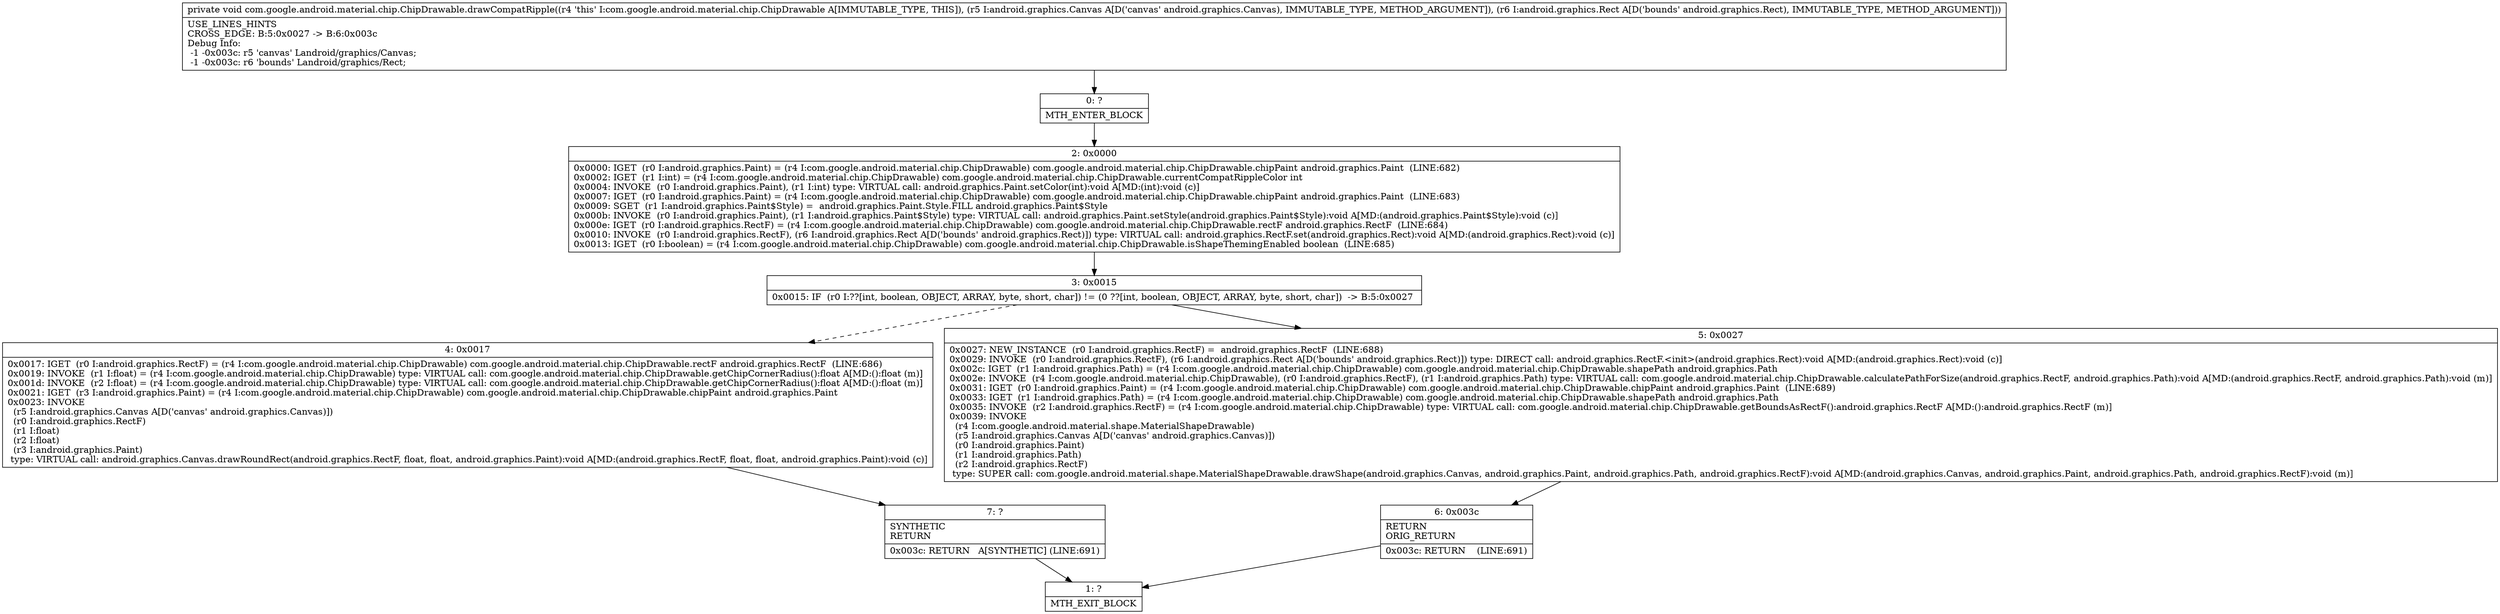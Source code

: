 digraph "CFG forcom.google.android.material.chip.ChipDrawable.drawCompatRipple(Landroid\/graphics\/Canvas;Landroid\/graphics\/Rect;)V" {
Node_0 [shape=record,label="{0\:\ ?|MTH_ENTER_BLOCK\l}"];
Node_2 [shape=record,label="{2\:\ 0x0000|0x0000: IGET  (r0 I:android.graphics.Paint) = (r4 I:com.google.android.material.chip.ChipDrawable) com.google.android.material.chip.ChipDrawable.chipPaint android.graphics.Paint  (LINE:682)\l0x0002: IGET  (r1 I:int) = (r4 I:com.google.android.material.chip.ChipDrawable) com.google.android.material.chip.ChipDrawable.currentCompatRippleColor int \l0x0004: INVOKE  (r0 I:android.graphics.Paint), (r1 I:int) type: VIRTUAL call: android.graphics.Paint.setColor(int):void A[MD:(int):void (c)]\l0x0007: IGET  (r0 I:android.graphics.Paint) = (r4 I:com.google.android.material.chip.ChipDrawable) com.google.android.material.chip.ChipDrawable.chipPaint android.graphics.Paint  (LINE:683)\l0x0009: SGET  (r1 I:android.graphics.Paint$Style) =  android.graphics.Paint.Style.FILL android.graphics.Paint$Style \l0x000b: INVOKE  (r0 I:android.graphics.Paint), (r1 I:android.graphics.Paint$Style) type: VIRTUAL call: android.graphics.Paint.setStyle(android.graphics.Paint$Style):void A[MD:(android.graphics.Paint$Style):void (c)]\l0x000e: IGET  (r0 I:android.graphics.RectF) = (r4 I:com.google.android.material.chip.ChipDrawable) com.google.android.material.chip.ChipDrawable.rectF android.graphics.RectF  (LINE:684)\l0x0010: INVOKE  (r0 I:android.graphics.RectF), (r6 I:android.graphics.Rect A[D('bounds' android.graphics.Rect)]) type: VIRTUAL call: android.graphics.RectF.set(android.graphics.Rect):void A[MD:(android.graphics.Rect):void (c)]\l0x0013: IGET  (r0 I:boolean) = (r4 I:com.google.android.material.chip.ChipDrawable) com.google.android.material.chip.ChipDrawable.isShapeThemingEnabled boolean  (LINE:685)\l}"];
Node_3 [shape=record,label="{3\:\ 0x0015|0x0015: IF  (r0 I:??[int, boolean, OBJECT, ARRAY, byte, short, char]) != (0 ??[int, boolean, OBJECT, ARRAY, byte, short, char])  \-\> B:5:0x0027 \l}"];
Node_4 [shape=record,label="{4\:\ 0x0017|0x0017: IGET  (r0 I:android.graphics.RectF) = (r4 I:com.google.android.material.chip.ChipDrawable) com.google.android.material.chip.ChipDrawable.rectF android.graphics.RectF  (LINE:686)\l0x0019: INVOKE  (r1 I:float) = (r4 I:com.google.android.material.chip.ChipDrawable) type: VIRTUAL call: com.google.android.material.chip.ChipDrawable.getChipCornerRadius():float A[MD:():float (m)]\l0x001d: INVOKE  (r2 I:float) = (r4 I:com.google.android.material.chip.ChipDrawable) type: VIRTUAL call: com.google.android.material.chip.ChipDrawable.getChipCornerRadius():float A[MD:():float (m)]\l0x0021: IGET  (r3 I:android.graphics.Paint) = (r4 I:com.google.android.material.chip.ChipDrawable) com.google.android.material.chip.ChipDrawable.chipPaint android.graphics.Paint \l0x0023: INVOKE  \l  (r5 I:android.graphics.Canvas A[D('canvas' android.graphics.Canvas)])\l  (r0 I:android.graphics.RectF)\l  (r1 I:float)\l  (r2 I:float)\l  (r3 I:android.graphics.Paint)\l type: VIRTUAL call: android.graphics.Canvas.drawRoundRect(android.graphics.RectF, float, float, android.graphics.Paint):void A[MD:(android.graphics.RectF, float, float, android.graphics.Paint):void (c)]\l}"];
Node_7 [shape=record,label="{7\:\ ?|SYNTHETIC\lRETURN\l|0x003c: RETURN   A[SYNTHETIC] (LINE:691)\l}"];
Node_1 [shape=record,label="{1\:\ ?|MTH_EXIT_BLOCK\l}"];
Node_5 [shape=record,label="{5\:\ 0x0027|0x0027: NEW_INSTANCE  (r0 I:android.graphics.RectF) =  android.graphics.RectF  (LINE:688)\l0x0029: INVOKE  (r0 I:android.graphics.RectF), (r6 I:android.graphics.Rect A[D('bounds' android.graphics.Rect)]) type: DIRECT call: android.graphics.RectF.\<init\>(android.graphics.Rect):void A[MD:(android.graphics.Rect):void (c)]\l0x002c: IGET  (r1 I:android.graphics.Path) = (r4 I:com.google.android.material.chip.ChipDrawable) com.google.android.material.chip.ChipDrawable.shapePath android.graphics.Path \l0x002e: INVOKE  (r4 I:com.google.android.material.chip.ChipDrawable), (r0 I:android.graphics.RectF), (r1 I:android.graphics.Path) type: VIRTUAL call: com.google.android.material.chip.ChipDrawable.calculatePathForSize(android.graphics.RectF, android.graphics.Path):void A[MD:(android.graphics.RectF, android.graphics.Path):void (m)]\l0x0031: IGET  (r0 I:android.graphics.Paint) = (r4 I:com.google.android.material.chip.ChipDrawable) com.google.android.material.chip.ChipDrawable.chipPaint android.graphics.Paint  (LINE:689)\l0x0033: IGET  (r1 I:android.graphics.Path) = (r4 I:com.google.android.material.chip.ChipDrawable) com.google.android.material.chip.ChipDrawable.shapePath android.graphics.Path \l0x0035: INVOKE  (r2 I:android.graphics.RectF) = (r4 I:com.google.android.material.chip.ChipDrawable) type: VIRTUAL call: com.google.android.material.chip.ChipDrawable.getBoundsAsRectF():android.graphics.RectF A[MD:():android.graphics.RectF (m)]\l0x0039: INVOKE  \l  (r4 I:com.google.android.material.shape.MaterialShapeDrawable)\l  (r5 I:android.graphics.Canvas A[D('canvas' android.graphics.Canvas)])\l  (r0 I:android.graphics.Paint)\l  (r1 I:android.graphics.Path)\l  (r2 I:android.graphics.RectF)\l type: SUPER call: com.google.android.material.shape.MaterialShapeDrawable.drawShape(android.graphics.Canvas, android.graphics.Paint, android.graphics.Path, android.graphics.RectF):void A[MD:(android.graphics.Canvas, android.graphics.Paint, android.graphics.Path, android.graphics.RectF):void (m)]\l}"];
Node_6 [shape=record,label="{6\:\ 0x003c|RETURN\lORIG_RETURN\l|0x003c: RETURN    (LINE:691)\l}"];
MethodNode[shape=record,label="{private void com.google.android.material.chip.ChipDrawable.drawCompatRipple((r4 'this' I:com.google.android.material.chip.ChipDrawable A[IMMUTABLE_TYPE, THIS]), (r5 I:android.graphics.Canvas A[D('canvas' android.graphics.Canvas), IMMUTABLE_TYPE, METHOD_ARGUMENT]), (r6 I:android.graphics.Rect A[D('bounds' android.graphics.Rect), IMMUTABLE_TYPE, METHOD_ARGUMENT]))  | USE_LINES_HINTS\lCROSS_EDGE: B:5:0x0027 \-\> B:6:0x003c\lDebug Info:\l  \-1 \-0x003c: r5 'canvas' Landroid\/graphics\/Canvas;\l  \-1 \-0x003c: r6 'bounds' Landroid\/graphics\/Rect;\l}"];
MethodNode -> Node_0;Node_0 -> Node_2;
Node_2 -> Node_3;
Node_3 -> Node_4[style=dashed];
Node_3 -> Node_5;
Node_4 -> Node_7;
Node_7 -> Node_1;
Node_5 -> Node_6;
Node_6 -> Node_1;
}

